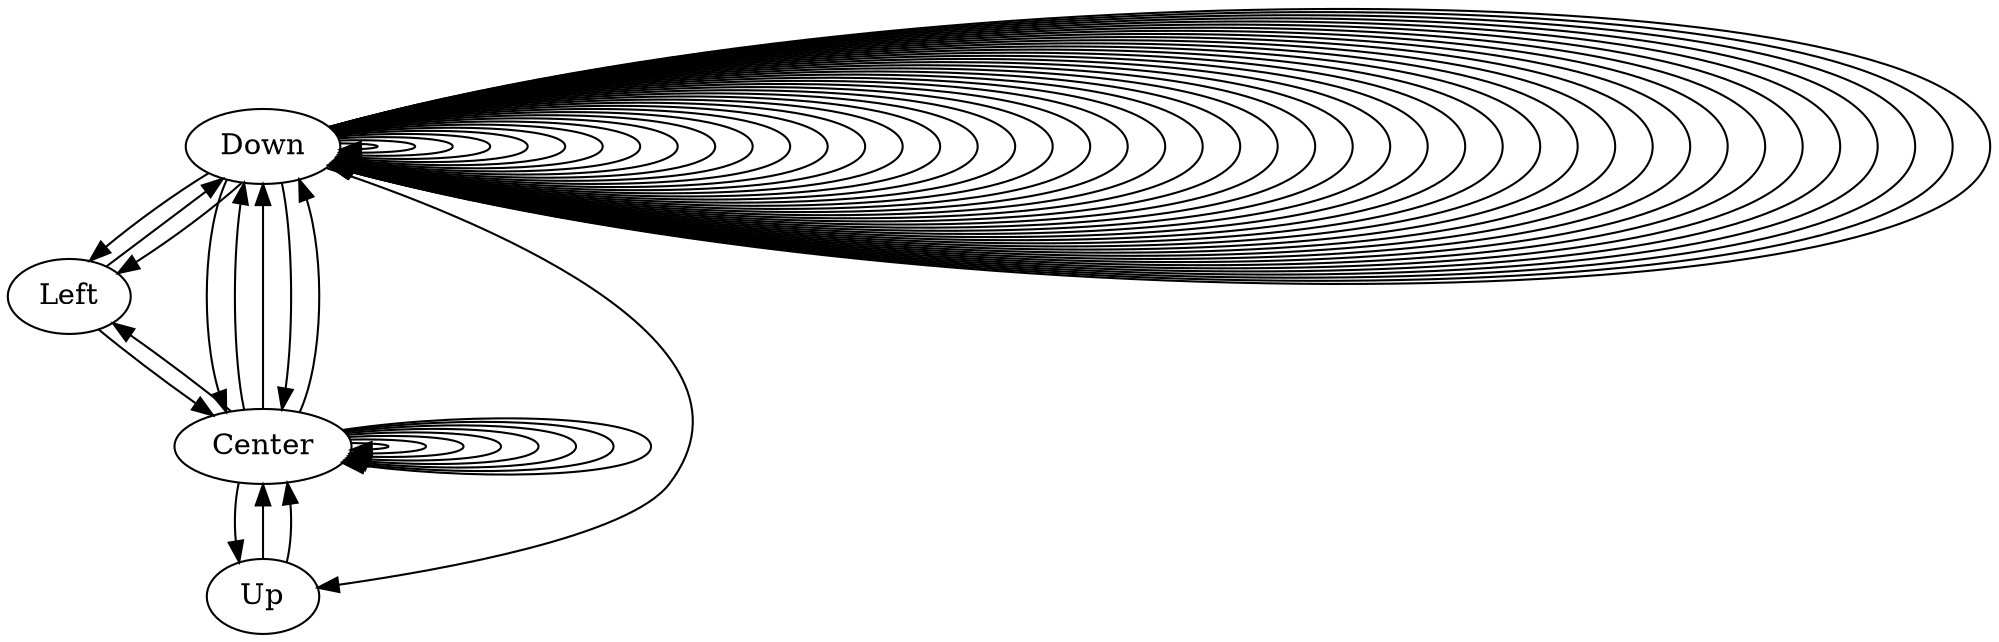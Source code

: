 digraph {
	Down -> Down
	Down -> Down
	Down -> Down
	Down -> Down
	Down -> Down
	Down -> Left
	Left -> Down
	Down -> Down
	Down -> Down
	Down -> Down
	Down -> Down
	Down -> Down
	Down -> Down
	Down -> Down
	Down -> Down
	Down -> Down
	Down -> Down
	Down -> Down
	Down -> Down
	Down -> Down
	Down -> Down
	Down -> Down
	Down -> Down
	Down -> Down
	Down -> Down
	Down -> Down
	Down -> Down
	Down -> Down
	Down -> Down
	Down -> Down
	Down -> Down
	Down -> Down
	Down -> Down
	Down -> Down
	Down -> Down
	Down -> Down
	Down -> Down
	Down -> Left
	Left -> Center
	Center -> Center
	Center -> Center
	Center -> Center
	Center -> Center
	Center -> Center
	Center -> Center
	Center -> Center
	Center -> Up
	Up -> Center
	Center -> Down
	Down -> Down
	Down -> Center
	Center -> Down
	Down -> Center
	Center -> Down
	Down -> Down
	Down -> Down
	Down -> Down
	Down -> Down
	Down -> Down
	Down -> Down
	Down -> Down
	Down -> Down
	Down -> Up
	Up -> Center
	Center -> Center
	Center -> Left
}
